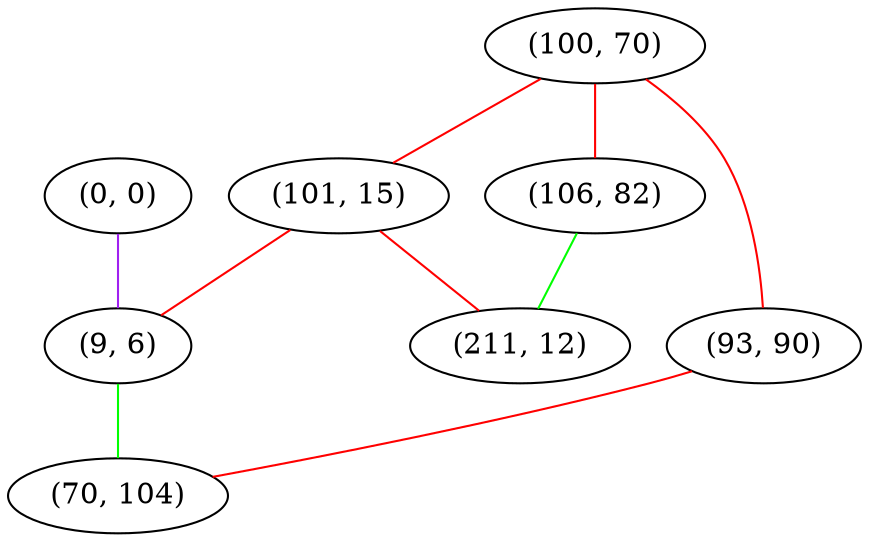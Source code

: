 graph "" {
"(0, 0)";
"(100, 70)";
"(93, 90)";
"(106, 82)";
"(101, 15)";
"(211, 12)";
"(9, 6)";
"(70, 104)";
"(0, 0)" -- "(9, 6)"  [color=purple, key=0, weight=4];
"(100, 70)" -- "(101, 15)"  [color=red, key=0, weight=1];
"(100, 70)" -- "(93, 90)"  [color=red, key=0, weight=1];
"(100, 70)" -- "(106, 82)"  [color=red, key=0, weight=1];
"(93, 90)" -- "(70, 104)"  [color=red, key=0, weight=1];
"(106, 82)" -- "(211, 12)"  [color=green, key=0, weight=2];
"(101, 15)" -- "(211, 12)"  [color=red, key=0, weight=1];
"(101, 15)" -- "(9, 6)"  [color=red, key=0, weight=1];
"(9, 6)" -- "(70, 104)"  [color=green, key=0, weight=2];
}
